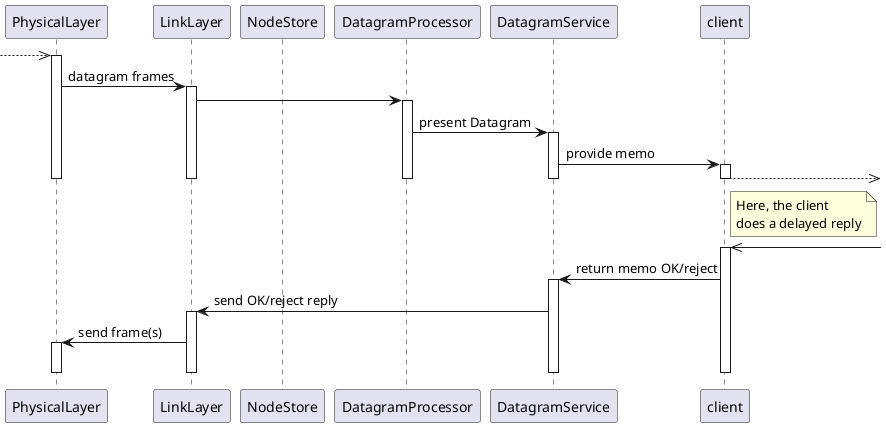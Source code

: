 @startuml

participant PhysicalLayer
participant LinkLayer
participant NodeStore
participant DatagramProcessor
participant DatagramService
participant client

-->> PhysicalLayer
activate PhysicalLayer
PhysicalLayer -> LinkLayer : datagram frames
activate LinkLayer
LinkLayer -> DatagramProcessor

activate DatagramProcessor
DatagramProcessor -> DatagramService : present Datagram

activate DatagramService
DatagramService -> client : provide memo
activate client
client -->>
note right of client: Here, the client\ndoes a delayed reply
deactivate client

deactivate DatagramService
deactivate DatagramProcessor
deactivate LinkLayer
deactivate PhysicalLayer

client <<-
activate client
client -> DatagramService : return memo OK/reject
activate DatagramService

DatagramService -> LinkLayer : send OK/reject reply
activate LinkLayer
LinkLayer -> PhysicalLayer : send frame(s)
activate PhysicalLayer
deactivate PhysicalLayer
deactivate LinkLayer

deactivate DatagramService

deactivate client
@enduml
